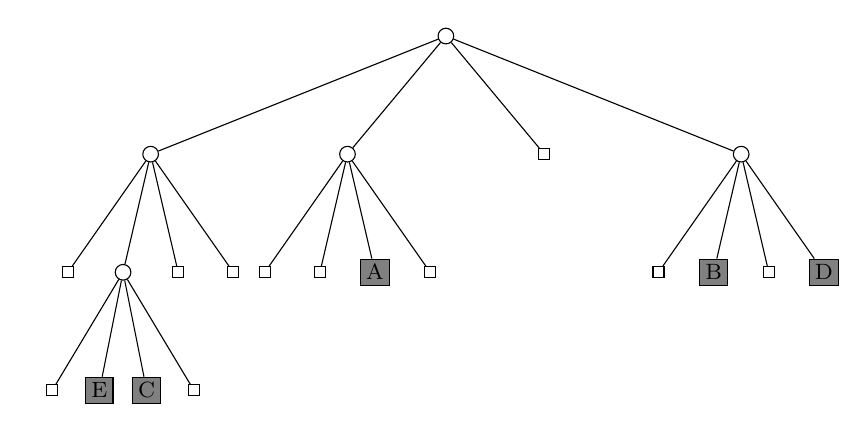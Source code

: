﻿\usetikzlibrary{graphs}

% Node styles
\tikzset{
% Two node styles for game trees: solid and hollow
solid node/.style={circle,draw,inner sep=2,fill=black},
hollow node/.style={circle,draw,inner sep=2},
rect hollow node/.style={rectangle,draw,inner sep=2},
rect solid node/.style={rectangle,draw, inner sep=2, fill=gray}
}

\begin{tikzpicture} [scale=1,font=\footnotesize]
\tikzstyle{level 1}=[sibling distance=25mm] 
\tikzstyle{level 2}=[sibling distance=7mm] 
\tikzstyle{level 3}=[sibling distance=6mm] 
%radice
\node(0)[hollow node]{}
child{node(1)[hollow node]{}
child{node(9)[rect hollow node]{}}
child{node(10)[hollow node]{}
child{node(13)[rect hollow node]{}}
child{node(14)[rect solid node]{E}}
child{node(15)[rect solid node]{C}}
child{node(16)[rect hollow node]{}}}
child{node(17)[rect hollow node]{}}
child{node(12)[rect hollow node]{}}
}
child{node(2)[hollow node]{}
child{node(5)[rect hollow node]{}}
child{node(6)[rect hollow node]{}}
child{node(7)[rect solid node]{A}}
child{node(8)[rect hollow node]{}}}
child{node(3)[rect hollow node]{}}
child{node(4)[hollow node]{}
child{node(14)[rect hollow node]{}}
child{node(15)[rect solid node]{B}}
child{node(16)[rect hollow node]{}}
child{node(17)[rect solid node]{D}}};

\end{tikzpicture}